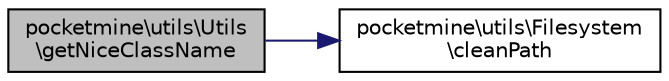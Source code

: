 digraph "pocketmine\utils\Utils\getNiceClassName"
{
 // INTERACTIVE_SVG=YES
 // LATEX_PDF_SIZE
  edge [fontname="Helvetica",fontsize="10",labelfontname="Helvetica",labelfontsize="10"];
  node [fontname="Helvetica",fontsize="10",shape=record];
  rankdir="LR";
  Node1 [label="pocketmine\\utils\\Utils\l\\getNiceClassName",height=0.2,width=0.4,color="black", fillcolor="grey75", style="filled", fontcolor="black",tooltip=" "];
  Node1 -> Node2 [color="midnightblue",fontsize="10",style="solid",fontname="Helvetica"];
  Node2 [label="pocketmine\\utils\\Filesystem\l\\cleanPath",height=0.2,width=0.4,color="black", fillcolor="white", style="filled",URL="$da/ddd/classpocketmine_1_1utils_1_1_filesystem.html#a7d96685bd46a8cbb094199e98006a811",tooltip=" "];
}
